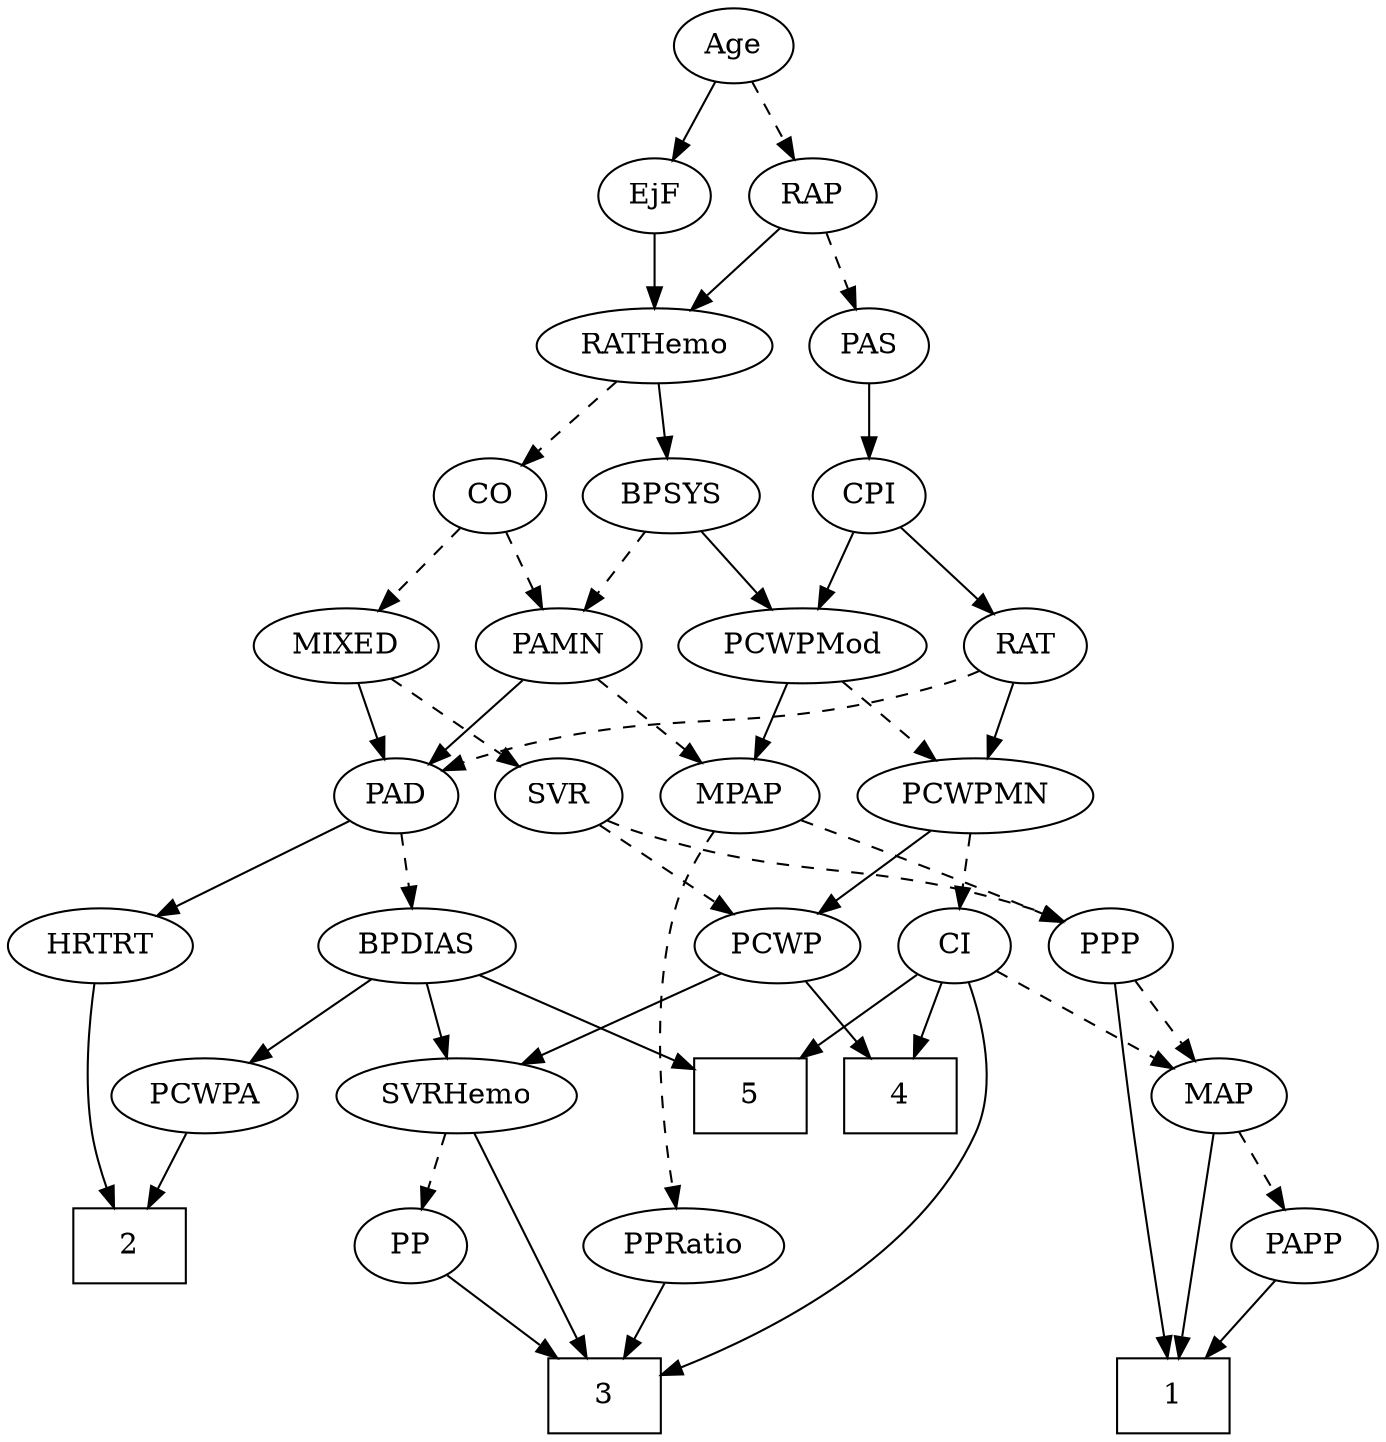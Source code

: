 strict digraph {
	graph [bb="0,0,651.53,684"];
	node [label="\N"];
	1	[height=0.5,
		pos="606.65,18",
		shape=box,
		width=0.75];
	2	[height=0.5,
		pos="89.646,90",
		shape=box,
		width=0.75];
	3	[height=0.5,
		pos="318.65,18",
		shape=box,
		width=0.75];
	4	[height=0.5,
		pos="453.65,162",
		shape=box,
		width=0.75];
	5	[height=0.5,
		pos="381.65,162",
		shape=box,
		width=0.75];
	Age	[height=0.5,
		pos="379.65,666",
		width=0.75];
	EjF	[height=0.5,
		pos="343.65,594",
		width=0.75];
	Age -> EjF	[pos="e,351.95,611.15 371.3,648.76 366.93,640.28 361.5,629.71 356.61,620.2",
		style=solid];
	RAP	[height=0.5,
		pos="416.65,594",
		width=0.77632];
	Age -> RAP	[pos="e,408.11,611.15 388.23,648.76 392.71,640.28 398.3,629.71 403.33,620.2",
		style=dashed];
	RATHemo	[height=0.5,
		pos="343.65,522",
		width=1.3721];
	EjF -> RATHemo	[pos="e,343.65,540.1 343.65,575.7 343.65,567.98 343.65,558.71 343.65,550.11",
		style=solid];
	PAS	[height=0.5,
		pos="437.65,522",
		width=0.75];
	RAP -> PAS	[pos="e,432.61,539.79 421.73,576.05 424.13,568.06 427.05,558.33 429.73,549.4",
		style=dashed];
	RAP -> RATHemo	[pos="e,360.28,538.95 401.52,578.5 391.75,569.13 378.82,556.73 367.66,546.03",
		style=solid];
	MIXED	[height=0.5,
		pos="204.65,378",
		width=1.1193];
	PAD	[height=0.5,
		pos="223.65,306",
		width=0.79437];
	MIXED -> PAD	[pos="e,219.09,323.79 209.25,360.05 211.39,352.14 214,342.54 216.4,333.69",
		style=solid];
	SVR	[height=0.5,
		pos="298.65,306",
		width=0.77632];
	MIXED -> SVR	[pos="e,280.96,320.17 224.58,362.15 238.55,351.75 257.35,337.75 272.51,326.46",
		style=dashed];
	MPAP	[height=0.5,
		pos="379.65,306",
		width=0.97491];
	PPP	[height=0.5,
		pos="546.65,234",
		width=0.75];
	MPAP -> PPP	[pos="e,525.42,245.27 406.93,294.48 433.56,284.1 475.14,267.55 510.65,252 512.45,251.21 514.3,250.38 516.16,249.54",
		style=dashed];
	PPRatio	[height=0.5,
		pos="352.65,90",
		width=1.1013];
	MPAP -> PPRatio	[pos="e,348.82,108.37 367.35,288.78 360.48,278.76 352.55,265.3 348.65,252 335.35,206.68 341.34,151.08 346.96,118.49",
		style=dashed];
	BPSYS	[height=0.5,
		pos="349.65,450",
		width=1.0471];
	PAMN	[height=0.5,
		pos="299.65,378",
		width=1.011];
	BPSYS -> PAMN	[pos="e,311.18,395.15 338.05,432.76 331.8,424.02 323.97,413.05 317.01,403.31",
		style=dashed];
	PCWPMod	[height=0.5,
		pos="405.65,378",
		width=1.4443];
	BPSYS -> PCWPMod	[pos="e,392.34,395.63 362.63,432.76 369.53,424.14 378.15,413.36 385.87,403.73",
		style=solid];
	BPDIAS	[height=0.5,
		pos="232.65,234",
		width=1.1735];
	PAD -> BPDIAS	[pos="e,230.45,252.1 225.87,287.7 226.86,279.98 228.05,270.71 229.16,262.11",
		style=dashed];
	HRTRT	[height=0.5,
		pos="39.646,162",
		width=1.1013];
	PAD -> HRTRT	[pos="e,58.969,177.91 206.34,291.64 174.32,266.93 105.6,213.9 67.146,184.22",
		style=solid];
	CO	[height=0.5,
		pos="266.65,450",
		width=0.75];
	CO -> MIXED	[pos="e,219.08,395.29 253.5,434.15 245.45,425.07 234.98,413.24 225.79,402.87",
		style=dashed];
	CO -> PAMN	[pos="e,291.65,395.96 274.47,432.41 278.31,424.25 283.04,414.22 287.36,405.07",
		style=dashed];
	CPI	[height=0.5,
		pos="437.65,450",
		width=0.75];
	PAS -> CPI	[pos="e,437.65,468.1 437.65,503.7 437.65,495.98 437.65,486.71 437.65,478.11",
		style=solid];
	PAMN -> MPAP	[pos="e,362.6,321.92 317.01,361.81 328.09,352.11 342.63,339.39 354.91,328.64",
		style=dashed];
	PAMN -> PAD	[pos="e,239.07,321.21 283.16,361.81 272.41,351.92 258.25,338.87 246.43,327.99",
		style=solid];
	RATHemo -> BPSYS	[pos="e,348.18,468.1 345.13,503.7 345.79,495.98 346.59,486.71 347.32,478.11",
		style=solid];
	RATHemo -> CO	[pos="e,281.97,464.93 326.17,505.12 315.36,495.28 301.35,482.55 289.64,471.9",
		style=dashed];
	RAT	[height=0.5,
		pos="502.65,378",
		width=0.75827];
	CPI -> RAT	[pos="e,488.88,393.82 451.43,434.15 460.31,424.6 472.01,411.99 481.99,401.25",
		style=solid];
	CPI -> PCWPMod	[pos="e,413.4,395.96 430.06,432.41 426.33,424.25 421.75,414.22 417.56,405.07",
		style=solid];
	RAT -> PAD	[pos="e,245.4,317.83 482.09,366.14 477.13,363.85 471.78,361.63 466.65,360 378.48,332 350.1,351.09 261.65,324 259.37,323.3 257.06,322.51 \
254.74,321.64",
		style=dashed];
	PCWPMN	[height=0.5,
		pos="482.65,306",
		width=1.3902];
	RAT -> PCWPMN	[pos="e,487.58,324.28 497.81,360.05 495.58,352.26 492.88,342.82 490.38,334.08",
		style=solid];
	SVR -> PPP	[pos="e,526.05,245.75 320.23,294.09 325.21,291.85 330.54,289.67 335.65,288 411.1,263.26 435.32,277.13 510.65,252 512.56,251.36 514.51,\
250.64 516.46,249.88",
		style=dashed];
	PCWP	[height=0.5,
		pos="392.65,234",
		width=0.97491];
	SVR -> PCWP	[pos="e,373.43,249.31 316.33,291.83 330.06,281.61 349.35,267.24 365.1,255.51",
		style=dashed];
	PCWPMod -> MPAP	[pos="e,385.88,323.79 399.35,360.05 396.38,352.06 392.77,342.33 389.45,333.4",
		style=solid];
	PCWPMod -> PCWPMN	[pos="e,465.15,322.91 423.51,360.76 433.59,351.6 446.35,340 457.44,329.92",
		style=dashed];
	PCWPA	[height=0.5,
		pos="138.65,162",
		width=1.1555];
	PCWPA -> 2	[pos="e,101.86,108.45 127.03,144.41 121.29,136.2 114.22,126.1 107.78,116.9",
		style=solid];
	PCWPMN -> PCWP	[pos="e,411.34,249.54 462.67,289.46 449.98,279.59 433.39,266.69 419.54,255.92",
		style=solid];
	CI	[height=0.5,
		pos="474.65,234",
		width=0.75];
	PCWPMN -> CI	[pos="e,476.6,252.1 480.67,287.7 479.79,279.98 478.73,270.71 477.75,262.11",
		style=dashed];
	SVRHemo	[height=0.5,
		pos="248.65,162",
		width=1.3902];
	SVRHemo -> 3	[pos="e,310.13,36.268 256.95,144.15 268.99,119.73 291.4,74.265 305.64,45.375",
		style=solid];
	PP	[height=0.5,
		pos="229.65,90",
		width=0.75];
	SVRHemo -> PP	[pos="e,234.2,107.79 244.05,144.05 241.9,136.14 239.29,126.54 236.89,117.69",
		style=dashed];
	BPDIAS -> 5	[pos="e,354.49,175.76 259.98,220.16 283.92,208.91 318.91,192.48 345.22,180.11",
		style=solid];
	BPDIAS -> PCWPA	[pos="e,158.68,177.92 212.25,217.81 198.98,207.93 181.49,194.9 166.89,184.03",
		style=solid];
	BPDIAS -> SVRHemo	[pos="e,244.7,180.28 236.52,216.05 238.3,208.26 240.46,198.82 242.46,190.08",
		style=solid];
	MAP	[height=0.5,
		pos="606.65,162",
		width=0.84854];
	MAP -> 1	[pos="e,624.82,36.323 622.27,146.41 631.61,136.58 642.61,122.75 647.65,108 652.82,92.859 652.82,87.141 647.65,72 644.21,61.927 637.99,\
52.284 631.41,44.05",
		style=solid];
	PAPP	[height=0.5,
		pos="606.65,90",
		width=0.88464];
	MAP -> PAPP	[pos="e,606.65,108.1 606.65,143.7 606.65,135.98 606.65,126.71 606.65,118.11",
		style=dashed];
	PP -> 3	[pos="e,296.93,36.082 246.39,75.834 258.34,66.431 274.75,53.529 288.9,42.394",
		style=solid];
	PPP -> 1	[pos="e,589.54,36.091 545.73,215.81 544.76,185.53 545.52,121.24 565.65,72 569.74,61.985 576.27,52.252 582.93,43.918",
		style=solid];
	PPP -> MAP	[pos="e,593.24,178.64 559.67,217.81 567.5,208.67 577.63,196.85 586.48,186.52",
		style=dashed];
	PPRatio -> 3	[pos="e,327.04,36.275 344.42,72.055 340.55,64.091 335.85,54.411 331.52,45.51",
		style=solid];
	PCWP -> 4	[pos="e,438.58,180.29 406.49,217.12 413.96,208.54 423.35,197.77 431.78,188.09",
		style=solid];
	PCWP -> SVRHemo	[pos="e,277.28,176.92 367.89,220.97 345.48,210.07 312.12,193.86 286.38,181.34",
		style=solid];
	CI -> 3	[pos="e,345.73,28.997 482.89,216.78 491.05,198.32 500.85,167.65 489.65,144 462.98,87.736 396.79,51.218 355.02,32.938",
		style=solid];
	CI -> 4	[pos="e,458.83,180.28 469.56,216.05 467.22,208.26 464.39,198.82 461.77,190.08",
		style=solid];
	CI -> 5	[pos="e,404.34,180.08 457.15,219.83 444.66,210.43 427.52,197.53 412.73,186.39",
		style=solid];
	CI -> MAP	[pos="e,584.4,174.8 495.27,222.06 516.75,210.67 550.64,192.7 575.41,179.57",
		style=dashed];
	PAPP -> 1	[pos="e,606.65,36.104 606.65,71.697 606.65,63.983 606.65,54.712 606.65,46.112",
		style=solid];
	HRTRT -> 2	[pos="e,77.415,108.12 51.243,144.76 57.251,136.35 64.725,125.89 71.478,116.44",
		style=solid];
}
